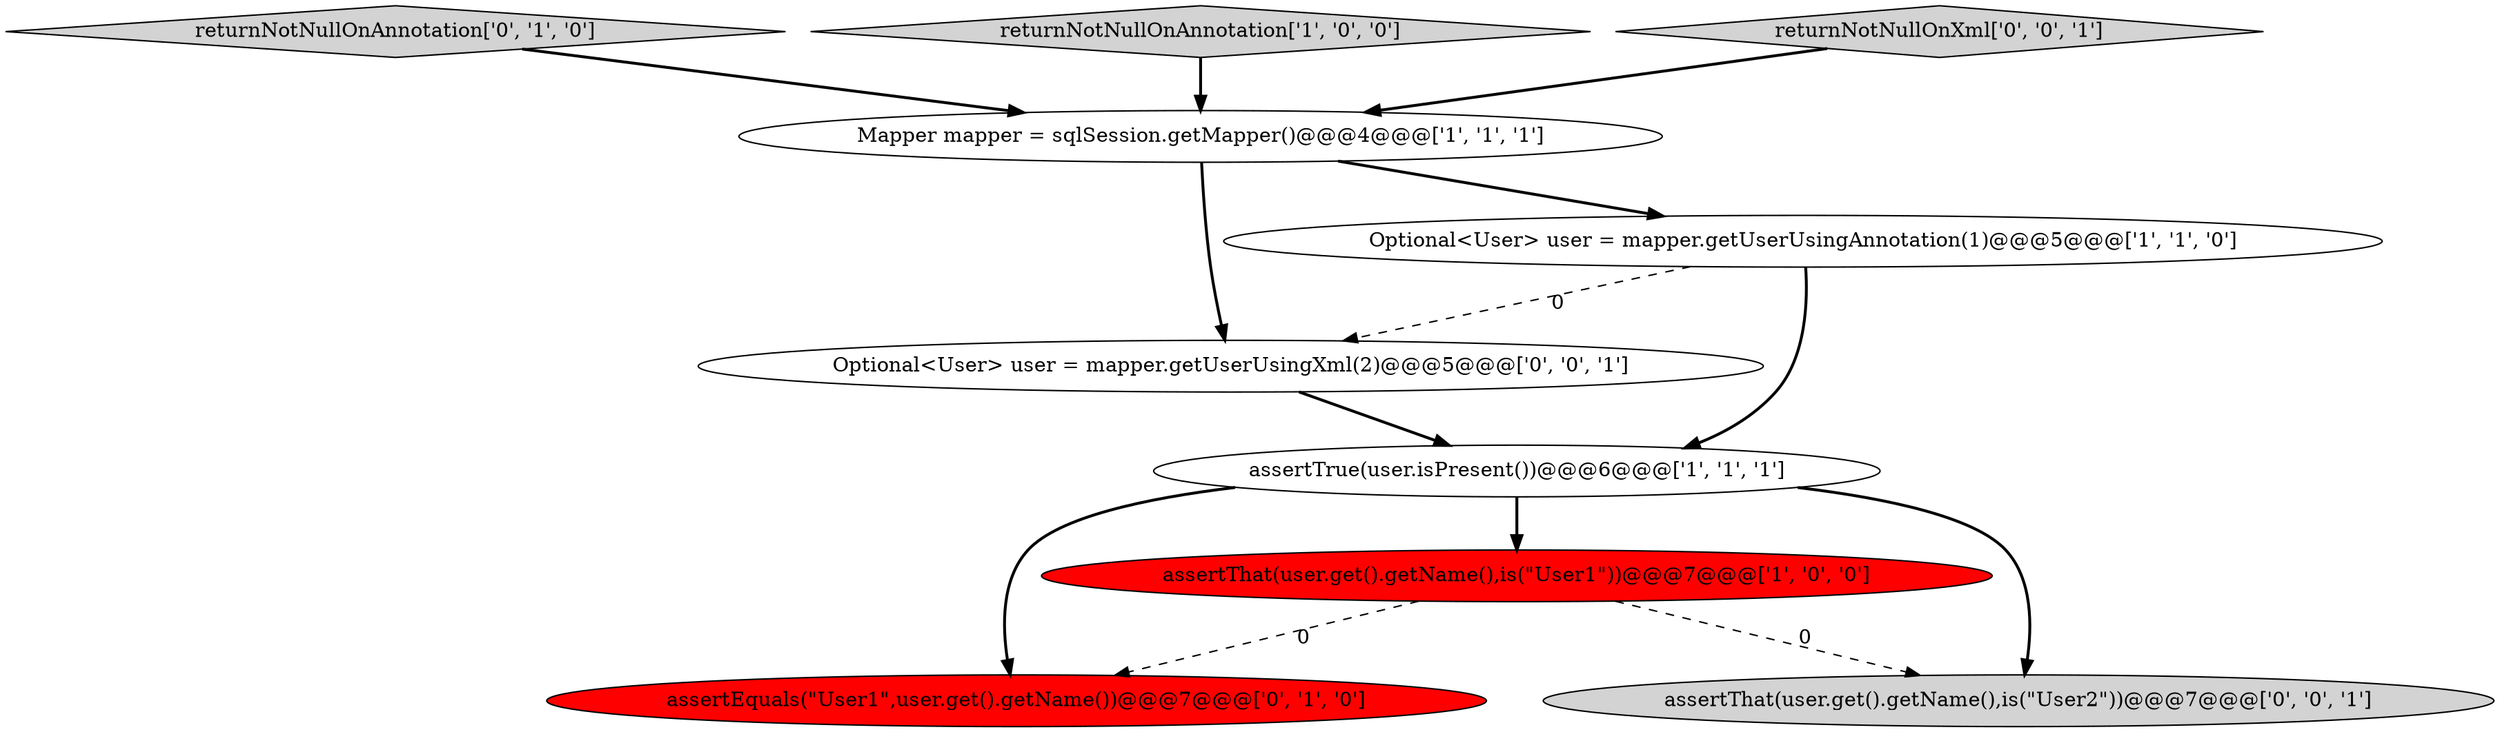 digraph {
8 [style = filled, label = "Optional<User> user = mapper.getUserUsingXml(2)@@@5@@@['0', '0', '1']", fillcolor = white, shape = ellipse image = "AAA0AAABBB3BBB"];
5 [style = filled, label = "returnNotNullOnAnnotation['0', '1', '0']", fillcolor = lightgray, shape = diamond image = "AAA0AAABBB2BBB"];
4 [style = filled, label = "assertThat(user.get().getName(),is(\"User1\"))@@@7@@@['1', '0', '0']", fillcolor = red, shape = ellipse image = "AAA1AAABBB1BBB"];
0 [style = filled, label = "Mapper mapper = sqlSession.getMapper()@@@4@@@['1', '1', '1']", fillcolor = white, shape = ellipse image = "AAA0AAABBB1BBB"];
6 [style = filled, label = "assertEquals(\"User1\",user.get().getName())@@@7@@@['0', '1', '0']", fillcolor = red, shape = ellipse image = "AAA1AAABBB2BBB"];
2 [style = filled, label = "assertTrue(user.isPresent())@@@6@@@['1', '1', '1']", fillcolor = white, shape = ellipse image = "AAA0AAABBB1BBB"];
1 [style = filled, label = "Optional<User> user = mapper.getUserUsingAnnotation(1)@@@5@@@['1', '1', '0']", fillcolor = white, shape = ellipse image = "AAA0AAABBB1BBB"];
3 [style = filled, label = "returnNotNullOnAnnotation['1', '0', '0']", fillcolor = lightgray, shape = diamond image = "AAA0AAABBB1BBB"];
9 [style = filled, label = "assertThat(user.get().getName(),is(\"User2\"))@@@7@@@['0', '0', '1']", fillcolor = lightgray, shape = ellipse image = "AAA0AAABBB3BBB"];
7 [style = filled, label = "returnNotNullOnXml['0', '0', '1']", fillcolor = lightgray, shape = diamond image = "AAA0AAABBB3BBB"];
1->8 [style = dashed, label="0"];
4->9 [style = dashed, label="0"];
1->2 [style = bold, label=""];
7->0 [style = bold, label=""];
2->9 [style = bold, label=""];
5->0 [style = bold, label=""];
8->2 [style = bold, label=""];
4->6 [style = dashed, label="0"];
2->4 [style = bold, label=""];
2->6 [style = bold, label=""];
0->1 [style = bold, label=""];
3->0 [style = bold, label=""];
0->8 [style = bold, label=""];
}
